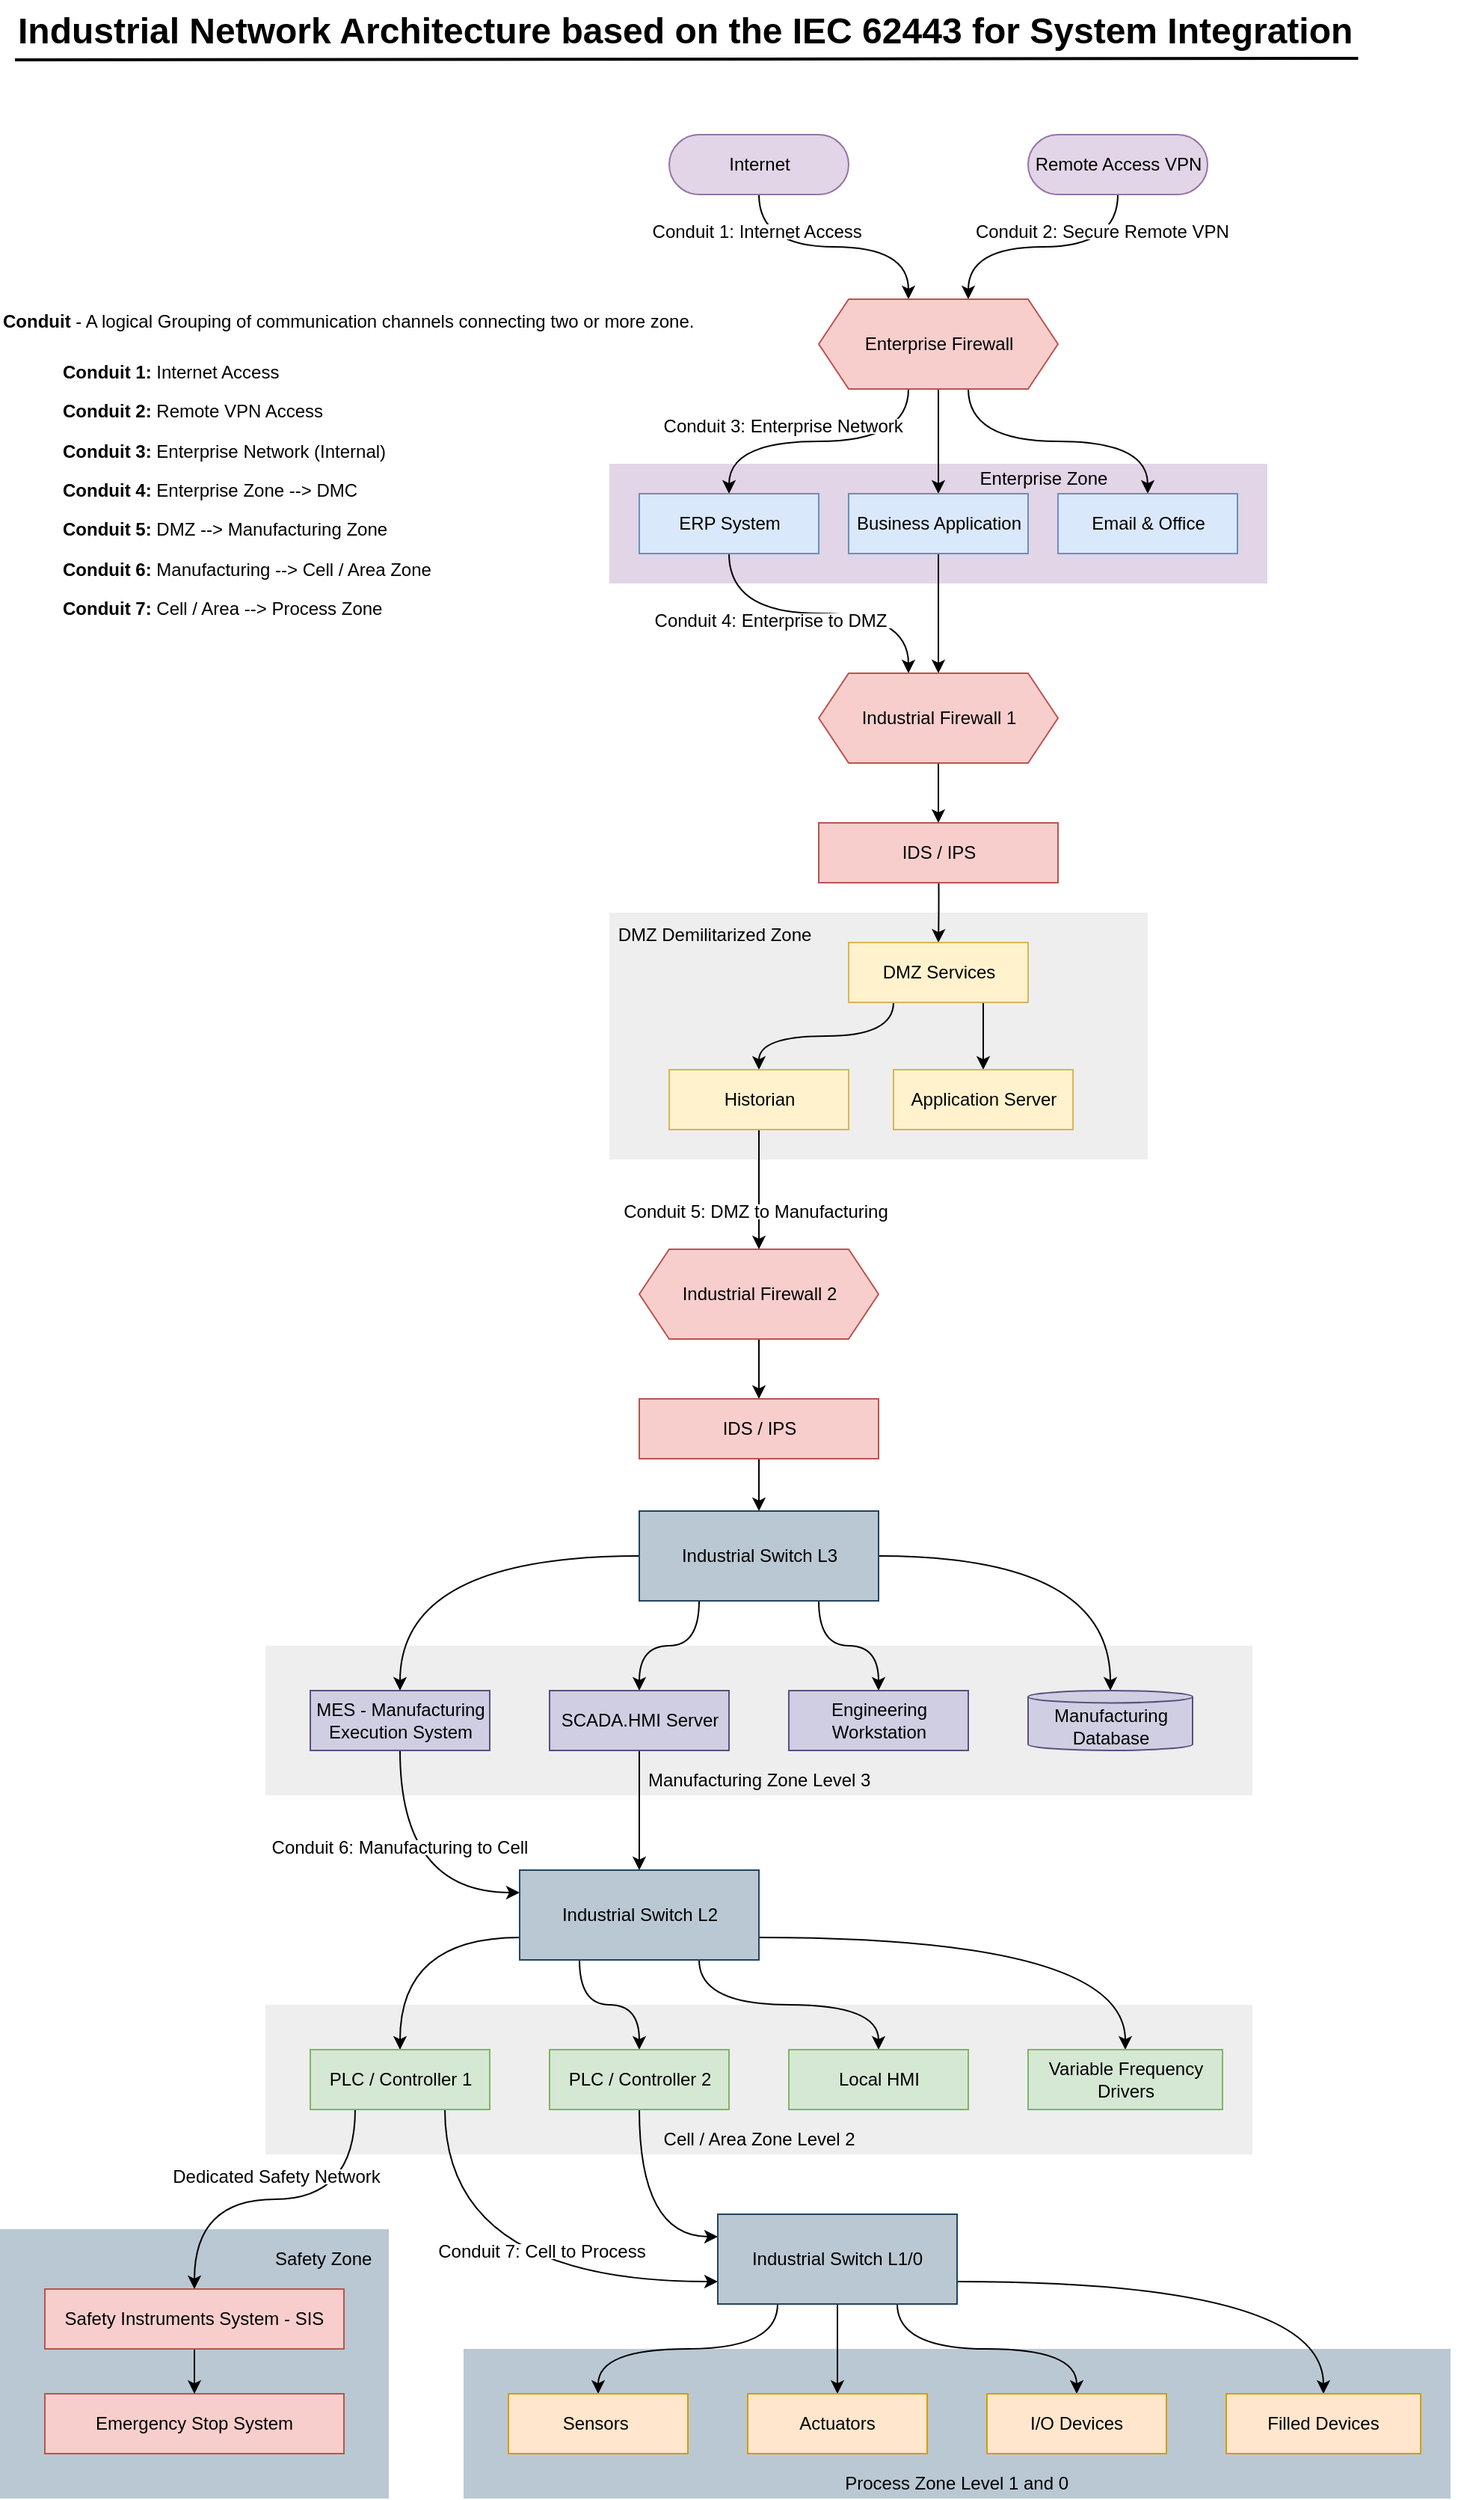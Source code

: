 <mxfile version="28.2.7">
  <diagram name="Page-1" id="w7_LWo2J_dkyxrhRdSya">
    <mxGraphModel dx="2377" dy="1252" grid="1" gridSize="10" guides="1" tooltips="1" connect="1" arrows="1" fold="1" page="1" pageScale="1" pageWidth="1169" pageHeight="1654" background="#FFFFFF" math="0" shadow="0">
      <root>
        <mxCell id="0" />
        <mxCell id="1" parent="0" />
        <mxCell id="YiwYcoI8XhRxnKWuIby4-107" value="" style="group" vertex="1" connectable="0" parent="1">
          <mxGeometry x="100" y="130" width="970" height="1580" as="geometry" />
        </mxCell>
        <mxCell id="YiwYcoI8XhRxnKWuIby4-95" value="" style="rounded=0;whiteSpace=wrap;html=1;fillColor=#bac8d3;strokeColor=none;" vertex="1" parent="YiwYcoI8XhRxnKWuIby4-107">
          <mxGeometry y="1400" width="260" height="180" as="geometry" />
        </mxCell>
        <mxCell id="YiwYcoI8XhRxnKWuIby4-83" value="" style="rounded=0;whiteSpace=wrap;html=1;fillColor=#bac8d3;strokeColor=none;" vertex="1" parent="YiwYcoI8XhRxnKWuIby4-107">
          <mxGeometry x="310" y="1480" width="660" height="100" as="geometry" />
        </mxCell>
        <mxCell id="YiwYcoI8XhRxnKWuIby4-70" value="" style="rounded=0;whiteSpace=wrap;html=1;fillColor=#eeeeee;strokeColor=none;" vertex="1" parent="YiwYcoI8XhRxnKWuIby4-107">
          <mxGeometry x="177.5" y="1250" width="660" height="100" as="geometry" />
        </mxCell>
        <mxCell id="YiwYcoI8XhRxnKWuIby4-62" value="" style="rounded=0;whiteSpace=wrap;html=1;fillColor=#eeeeee;strokeColor=none;" vertex="1" parent="YiwYcoI8XhRxnKWuIby4-107">
          <mxGeometry x="177.5" y="1010" width="660" height="100" as="geometry" />
        </mxCell>
        <mxCell id="YiwYcoI8XhRxnKWuIby4-42" value="" style="rounded=0;whiteSpace=wrap;html=1;fillColor=#eeeeee;strokeColor=none;" vertex="1" parent="YiwYcoI8XhRxnKWuIby4-107">
          <mxGeometry x="407.5" y="520" width="360" height="165" as="geometry" />
        </mxCell>
        <mxCell id="YiwYcoI8XhRxnKWuIby4-11" value="" style="rounded=0;whiteSpace=wrap;html=1;fillColor=#e1d5e7;strokeColor=none;" vertex="1" parent="YiwYcoI8XhRxnKWuIby4-107">
          <mxGeometry x="407.5" y="220" width="440" height="80" as="geometry" />
        </mxCell>
        <mxCell id="YiwYcoI8XhRxnKWuIby4-8" style="edgeStyle=orthogonalEdgeStyle;curved=1;rounded=0;orthogonalLoop=1;jettySize=auto;html=1;exitX=0.5;exitY=1;exitDx=0;exitDy=0;entryX=0.375;entryY=0;entryDx=0;entryDy=0;" edge="1" parent="YiwYcoI8XhRxnKWuIby4-107" source="YiwYcoI8XhRxnKWuIby4-1" target="YiwYcoI8XhRxnKWuIby4-3">
          <mxGeometry relative="1" as="geometry" />
        </mxCell>
        <mxCell id="YiwYcoI8XhRxnKWuIby4-1" value="Internet" style="rounded=1;whiteSpace=wrap;html=1;arcSize=50;fillColor=#e1d5e7;strokeColor=#9673a6;" vertex="1" parent="YiwYcoI8XhRxnKWuIby4-107">
          <mxGeometry x="447.5" width="120" height="40" as="geometry" />
        </mxCell>
        <mxCell id="YiwYcoI8XhRxnKWuIby4-9" style="edgeStyle=orthogonalEdgeStyle;curved=1;rounded=0;orthogonalLoop=1;jettySize=auto;html=1;exitX=0.5;exitY=1;exitDx=0;exitDy=0;entryX=0.625;entryY=0;entryDx=0;entryDy=0;" edge="1" parent="YiwYcoI8XhRxnKWuIby4-107" source="YiwYcoI8XhRxnKWuIby4-2" target="YiwYcoI8XhRxnKWuIby4-3">
          <mxGeometry relative="1" as="geometry" />
        </mxCell>
        <mxCell id="YiwYcoI8XhRxnKWuIby4-2" value="Remote Access VPN" style="rounded=1;whiteSpace=wrap;html=1;arcSize=50;fillColor=#e1d5e7;strokeColor=#9673a6;" vertex="1" parent="YiwYcoI8XhRxnKWuIby4-107">
          <mxGeometry x="687.5" width="120" height="40" as="geometry" />
        </mxCell>
        <mxCell id="YiwYcoI8XhRxnKWuIby4-15" style="edgeStyle=orthogonalEdgeStyle;curved=1;rounded=0;orthogonalLoop=1;jettySize=auto;html=1;exitX=0.5;exitY=1;exitDx=0;exitDy=0;entryX=0.5;entryY=0;entryDx=0;entryDy=0;" edge="1" parent="YiwYcoI8XhRxnKWuIby4-107" source="YiwYcoI8XhRxnKWuIby4-3" target="YiwYcoI8XhRxnKWuIby4-12">
          <mxGeometry relative="1" as="geometry" />
        </mxCell>
        <mxCell id="YiwYcoI8XhRxnKWuIby4-16" style="edgeStyle=orthogonalEdgeStyle;curved=1;rounded=0;orthogonalLoop=1;jettySize=auto;html=1;exitX=0.625;exitY=1;exitDx=0;exitDy=0;entryX=0.5;entryY=0;entryDx=0;entryDy=0;" edge="1" parent="YiwYcoI8XhRxnKWuIby4-107" source="YiwYcoI8XhRxnKWuIby4-3" target="YiwYcoI8XhRxnKWuIby4-13">
          <mxGeometry relative="1" as="geometry" />
        </mxCell>
        <mxCell id="YiwYcoI8XhRxnKWuIby4-17" style="edgeStyle=orthogonalEdgeStyle;curved=1;rounded=0;orthogonalLoop=1;jettySize=auto;html=1;exitX=0.375;exitY=1;exitDx=0;exitDy=0;entryX=0.5;entryY=0;entryDx=0;entryDy=0;" edge="1" parent="YiwYcoI8XhRxnKWuIby4-107" source="YiwYcoI8XhRxnKWuIby4-3" target="YiwYcoI8XhRxnKWuIby4-14">
          <mxGeometry relative="1" as="geometry" />
        </mxCell>
        <mxCell id="YiwYcoI8XhRxnKWuIby4-3" value="Enterprise Firewall" style="shape=hexagon;perimeter=hexagonPerimeter2;whiteSpace=wrap;html=1;fixedSize=1;fillColor=#f8cecc;strokeColor=#b85450;" vertex="1" parent="YiwYcoI8XhRxnKWuIby4-107">
          <mxGeometry x="547.5" y="110" width="160" height="60" as="geometry" />
        </mxCell>
        <mxCell id="YiwYcoI8XhRxnKWuIby4-24" style="edgeStyle=orthogonalEdgeStyle;curved=1;rounded=0;orthogonalLoop=1;jettySize=auto;html=1;exitX=0.5;exitY=1;exitDx=0;exitDy=0;entryX=0.5;entryY=0;entryDx=0;entryDy=0;" edge="1" parent="YiwYcoI8XhRxnKWuIby4-107" source="YiwYcoI8XhRxnKWuIby4-12" target="YiwYcoI8XhRxnKWuIby4-18">
          <mxGeometry relative="1" as="geometry" />
        </mxCell>
        <mxCell id="YiwYcoI8XhRxnKWuIby4-12" value="Business Application" style="rounded=0;whiteSpace=wrap;html=1;fillColor=#dae8fc;strokeColor=#6c8ebf;" vertex="1" parent="YiwYcoI8XhRxnKWuIby4-107">
          <mxGeometry x="567.5" y="240" width="120" height="40" as="geometry" />
        </mxCell>
        <mxCell id="YiwYcoI8XhRxnKWuIby4-13" value="Email &amp;amp; Office" style="rounded=0;whiteSpace=wrap;html=1;fillColor=#dae8fc;strokeColor=#6c8ebf;" vertex="1" parent="YiwYcoI8XhRxnKWuIby4-107">
          <mxGeometry x="707.5" y="240" width="120" height="40" as="geometry" />
        </mxCell>
        <mxCell id="YiwYcoI8XhRxnKWuIby4-25" style="edgeStyle=orthogonalEdgeStyle;curved=1;rounded=0;orthogonalLoop=1;jettySize=auto;html=1;exitX=0.5;exitY=1;exitDx=0;exitDy=0;entryX=0.375;entryY=0;entryDx=0;entryDy=0;" edge="1" parent="YiwYcoI8XhRxnKWuIby4-107" source="YiwYcoI8XhRxnKWuIby4-14" target="YiwYcoI8XhRxnKWuIby4-18">
          <mxGeometry relative="1" as="geometry" />
        </mxCell>
        <mxCell id="YiwYcoI8XhRxnKWuIby4-14" value="ERP System" style="rounded=0;whiteSpace=wrap;html=1;fillColor=#dae8fc;strokeColor=#6c8ebf;" vertex="1" parent="YiwYcoI8XhRxnKWuIby4-107">
          <mxGeometry x="427.5" y="240" width="120" height="40" as="geometry" />
        </mxCell>
        <mxCell id="YiwYcoI8XhRxnKWuIby4-30" style="edgeStyle=orthogonalEdgeStyle;curved=1;rounded=0;orthogonalLoop=1;jettySize=auto;html=1;exitX=0.5;exitY=1;exitDx=0;exitDy=0;" edge="1" parent="YiwYcoI8XhRxnKWuIby4-107" source="YiwYcoI8XhRxnKWuIby4-18" target="YiwYcoI8XhRxnKWuIby4-29">
          <mxGeometry relative="1" as="geometry" />
        </mxCell>
        <mxCell id="YiwYcoI8XhRxnKWuIby4-18" value="Industrial Firewall 1" style="shape=hexagon;perimeter=hexagonPerimeter2;whiteSpace=wrap;html=1;fixedSize=1;fillColor=#f8cecc;strokeColor=#b85450;" vertex="1" parent="YiwYcoI8XhRxnKWuIby4-107">
          <mxGeometry x="547.5" y="360" width="160" height="60" as="geometry" />
        </mxCell>
        <mxCell id="YiwYcoI8XhRxnKWuIby4-19" value="Enterprise Zone" style="text;html=1;whiteSpace=wrap;strokeColor=none;fillColor=none;align=center;verticalAlign=middle;rounded=0;" vertex="1" parent="YiwYcoI8XhRxnKWuIby4-107">
          <mxGeometry x="647.5" y="220" width="100" height="20" as="geometry" />
        </mxCell>
        <mxCell id="YiwYcoI8XhRxnKWuIby4-20" value="Conduit 1: Internet Access&amp;nbsp;" style="text;html=1;whiteSpace=wrap;strokeColor=none;fillColor=default;align=center;verticalAlign=middle;rounded=0;" vertex="1" parent="YiwYcoI8XhRxnKWuIby4-107">
          <mxGeometry x="432.5" y="60" width="150" height="10" as="geometry" />
        </mxCell>
        <mxCell id="YiwYcoI8XhRxnKWuIby4-22" value="Conduit 2: Secure Remote VPN&lt;span style=&quot;white-space: pre;&quot;&gt;&#x9;&lt;/span&gt;&amp;nbsp;" style="text;html=1;whiteSpace=wrap;strokeColor=none;fillColor=default;align=center;verticalAlign=middle;rounded=0;" vertex="1" parent="YiwYcoI8XhRxnKWuIby4-107">
          <mxGeometry x="650" y="60" width="195" height="10" as="geometry" />
        </mxCell>
        <mxCell id="YiwYcoI8XhRxnKWuIby4-23" value="Conduit 3: Enterprise Network&amp;nbsp;" style="text;html=1;whiteSpace=wrap;strokeColor=none;fillColor=default;align=center;verticalAlign=middle;rounded=0;" vertex="1" parent="YiwYcoI8XhRxnKWuIby4-107">
          <mxGeometry x="427.5" y="190" width="195" height="10" as="geometry" />
        </mxCell>
        <mxCell id="YiwYcoI8XhRxnKWuIby4-26" value="Conduit 4: Enterprise to DMZ" style="text;html=1;whiteSpace=wrap;strokeColor=none;fillColor=default;align=center;verticalAlign=middle;rounded=0;" vertex="1" parent="YiwYcoI8XhRxnKWuIby4-107">
          <mxGeometry x="417.5" y="320" width="195" height="10" as="geometry" />
        </mxCell>
        <mxCell id="YiwYcoI8XhRxnKWuIby4-33" style="edgeStyle=orthogonalEdgeStyle;curved=1;rounded=0;orthogonalLoop=1;jettySize=auto;html=1;exitX=0.5;exitY=1;exitDx=0;exitDy=0;entryX=0.5;entryY=0;entryDx=0;entryDy=0;" edge="1" parent="YiwYcoI8XhRxnKWuIby4-107" target="YiwYcoI8XhRxnKWuIby4-32">
          <mxGeometry relative="1" as="geometry">
            <mxPoint x="627.5" y="480" as="sourcePoint" />
          </mxGeometry>
        </mxCell>
        <mxCell id="YiwYcoI8XhRxnKWuIby4-29" value="IDS / IPS" style="rounded=0;whiteSpace=wrap;html=1;fillColor=#f8cecc;strokeColor=#b85450;" vertex="1" parent="YiwYcoI8XhRxnKWuIby4-107">
          <mxGeometry x="547.5" y="460" width="160" height="40" as="geometry" />
        </mxCell>
        <mxCell id="YiwYcoI8XhRxnKWuIby4-38" style="edgeStyle=orthogonalEdgeStyle;curved=1;rounded=0;orthogonalLoop=1;jettySize=auto;html=1;exitX=0.75;exitY=1;exitDx=0;exitDy=0;entryX=0.5;entryY=0;entryDx=0;entryDy=0;" edge="1" parent="YiwYcoI8XhRxnKWuIby4-107" source="YiwYcoI8XhRxnKWuIby4-32" target="YiwYcoI8XhRxnKWuIby4-35">
          <mxGeometry relative="1" as="geometry" />
        </mxCell>
        <mxCell id="YiwYcoI8XhRxnKWuIby4-41" style="edgeStyle=orthogonalEdgeStyle;curved=1;rounded=0;orthogonalLoop=1;jettySize=auto;html=1;exitX=0.25;exitY=1;exitDx=0;exitDy=0;entryX=0.5;entryY=0;entryDx=0;entryDy=0;" edge="1" parent="YiwYcoI8XhRxnKWuIby4-107" source="YiwYcoI8XhRxnKWuIby4-32" target="YiwYcoI8XhRxnKWuIby4-39">
          <mxGeometry relative="1" as="geometry" />
        </mxCell>
        <mxCell id="YiwYcoI8XhRxnKWuIby4-32" value="DMZ Services" style="rounded=0;whiteSpace=wrap;html=1;fillColor=#fff2cc;strokeColor=#d6b656;" vertex="1" parent="YiwYcoI8XhRxnKWuIby4-107">
          <mxGeometry x="567.5" y="540" width="120" height="40" as="geometry" />
        </mxCell>
        <mxCell id="YiwYcoI8XhRxnKWuIby4-35" value="Application Server" style="rounded=0;whiteSpace=wrap;html=1;fillColor=#fff2cc;strokeColor=#d6b656;" vertex="1" parent="YiwYcoI8XhRxnKWuIby4-107">
          <mxGeometry x="597.5" y="625" width="120" height="40" as="geometry" />
        </mxCell>
        <mxCell id="YiwYcoI8XhRxnKWuIby4-48" style="edgeStyle=orthogonalEdgeStyle;curved=1;rounded=0;orthogonalLoop=1;jettySize=auto;html=1;exitX=0.5;exitY=1;exitDx=0;exitDy=0;entryX=0.5;entryY=0;entryDx=0;entryDy=0;" edge="1" parent="YiwYcoI8XhRxnKWuIby4-107" source="YiwYcoI8XhRxnKWuIby4-39" target="YiwYcoI8XhRxnKWuIby4-47">
          <mxGeometry relative="1" as="geometry" />
        </mxCell>
        <mxCell id="YiwYcoI8XhRxnKWuIby4-39" value="Historian" style="rounded=0;whiteSpace=wrap;html=1;fillColor=#fff2cc;strokeColor=#d6b656;" vertex="1" parent="YiwYcoI8XhRxnKWuIby4-107">
          <mxGeometry x="447.5" y="625" width="120" height="40" as="geometry" />
        </mxCell>
        <mxCell id="YiwYcoI8XhRxnKWuIby4-43" value="Conduit 5: DMZ to Manufacturing" style="text;html=1;whiteSpace=wrap;strokeColor=none;fillColor=default;align=center;verticalAlign=middle;rounded=0;" vertex="1" parent="YiwYcoI8XhRxnKWuIby4-107">
          <mxGeometry x="407.5" y="715" width="195" height="10" as="geometry" />
        </mxCell>
        <mxCell id="YiwYcoI8XhRxnKWuIby4-45" value="DMZ Demilitarized Zone" style="text;html=1;whiteSpace=wrap;strokeColor=none;fillColor=none;align=center;verticalAlign=middle;rounded=0;" vertex="1" parent="YiwYcoI8XhRxnKWuIby4-107">
          <mxGeometry x="407.5" y="520" width="140" height="30" as="geometry" />
        </mxCell>
        <mxCell id="YiwYcoI8XhRxnKWuIby4-50" style="edgeStyle=orthogonalEdgeStyle;curved=1;rounded=0;orthogonalLoop=1;jettySize=auto;html=1;exitX=0.5;exitY=1;exitDx=0;exitDy=0;entryX=0.5;entryY=0;entryDx=0;entryDy=0;" edge="1" parent="YiwYcoI8XhRxnKWuIby4-107" source="YiwYcoI8XhRxnKWuIby4-47" target="YiwYcoI8XhRxnKWuIby4-49">
          <mxGeometry relative="1" as="geometry" />
        </mxCell>
        <mxCell id="YiwYcoI8XhRxnKWuIby4-47" value="Industrial Firewall 2" style="shape=hexagon;perimeter=hexagonPerimeter2;whiteSpace=wrap;html=1;fixedSize=1;fillColor=#f8cecc;strokeColor=#b85450;" vertex="1" parent="YiwYcoI8XhRxnKWuIby4-107">
          <mxGeometry x="427.5" y="745" width="160" height="60" as="geometry" />
        </mxCell>
        <mxCell id="YiwYcoI8XhRxnKWuIby4-52" style="edgeStyle=orthogonalEdgeStyle;curved=1;rounded=0;orthogonalLoop=1;jettySize=auto;html=1;exitX=0.5;exitY=1;exitDx=0;exitDy=0;entryX=0.5;entryY=0;entryDx=0;entryDy=0;" edge="1" parent="YiwYcoI8XhRxnKWuIby4-107" source="YiwYcoI8XhRxnKWuIby4-49" target="YiwYcoI8XhRxnKWuIby4-51">
          <mxGeometry relative="1" as="geometry" />
        </mxCell>
        <mxCell id="YiwYcoI8XhRxnKWuIby4-49" value="IDS / IPS" style="rounded=0;whiteSpace=wrap;html=1;fillColor=#f8cecc;strokeColor=#b85450;" vertex="1" parent="YiwYcoI8XhRxnKWuIby4-107">
          <mxGeometry x="427.5" y="845" width="160" height="40" as="geometry" />
        </mxCell>
        <mxCell id="YiwYcoI8XhRxnKWuIby4-58" style="edgeStyle=orthogonalEdgeStyle;curved=1;rounded=0;orthogonalLoop=1;jettySize=auto;html=1;exitX=0.25;exitY=1;exitDx=0;exitDy=0;entryX=0.5;entryY=0;entryDx=0;entryDy=0;" edge="1" parent="YiwYcoI8XhRxnKWuIby4-107" source="YiwYcoI8XhRxnKWuIby4-51" target="YiwYcoI8XhRxnKWuIby4-53">
          <mxGeometry relative="1" as="geometry" />
        </mxCell>
        <mxCell id="YiwYcoI8XhRxnKWuIby4-59" style="edgeStyle=orthogonalEdgeStyle;curved=1;rounded=0;orthogonalLoop=1;jettySize=auto;html=1;exitX=0.75;exitY=1;exitDx=0;exitDy=0;entryX=0.5;entryY=0;entryDx=0;entryDy=0;" edge="1" parent="YiwYcoI8XhRxnKWuIby4-107" source="YiwYcoI8XhRxnKWuIby4-51" target="YiwYcoI8XhRxnKWuIby4-54">
          <mxGeometry relative="1" as="geometry" />
        </mxCell>
        <mxCell id="YiwYcoI8XhRxnKWuIby4-60" style="edgeStyle=orthogonalEdgeStyle;curved=1;rounded=0;orthogonalLoop=1;jettySize=auto;html=1;exitX=1;exitY=0.5;exitDx=0;exitDy=0;" edge="1" parent="YiwYcoI8XhRxnKWuIby4-107" source="YiwYcoI8XhRxnKWuIby4-51" target="YiwYcoI8XhRxnKWuIby4-57">
          <mxGeometry relative="1" as="geometry" />
        </mxCell>
        <mxCell id="YiwYcoI8XhRxnKWuIby4-61" style="edgeStyle=orthogonalEdgeStyle;curved=1;rounded=0;orthogonalLoop=1;jettySize=auto;html=1;exitX=0;exitY=0.5;exitDx=0;exitDy=0;" edge="1" parent="YiwYcoI8XhRxnKWuIby4-107" source="YiwYcoI8XhRxnKWuIby4-51" target="YiwYcoI8XhRxnKWuIby4-55">
          <mxGeometry relative="1" as="geometry" />
        </mxCell>
        <mxCell id="YiwYcoI8XhRxnKWuIby4-51" value="Industrial Switch L3" style="rounded=0;whiteSpace=wrap;html=1;fillColor=#bac8d3;strokeColor=#23445d;" vertex="1" parent="YiwYcoI8XhRxnKWuIby4-107">
          <mxGeometry x="427.5" y="920" width="160" height="60" as="geometry" />
        </mxCell>
        <mxCell id="YiwYcoI8XhRxnKWuIby4-67" style="edgeStyle=orthogonalEdgeStyle;curved=1;rounded=0;orthogonalLoop=1;jettySize=auto;html=1;exitX=0.5;exitY=1;exitDx=0;exitDy=0;entryX=0.5;entryY=0;entryDx=0;entryDy=0;" edge="1" parent="YiwYcoI8XhRxnKWuIby4-107" source="YiwYcoI8XhRxnKWuIby4-53" target="YiwYcoI8XhRxnKWuIby4-65">
          <mxGeometry relative="1" as="geometry" />
        </mxCell>
        <mxCell id="YiwYcoI8XhRxnKWuIby4-53" value="SCADA.HMI Server" style="rounded=0;whiteSpace=wrap;html=1;fillColor=#d0cee2;strokeColor=#56517e;" vertex="1" parent="YiwYcoI8XhRxnKWuIby4-107">
          <mxGeometry x="367.5" y="1040" width="120" height="40" as="geometry" />
        </mxCell>
        <mxCell id="YiwYcoI8XhRxnKWuIby4-54" value="Engineering Workstation" style="rounded=0;whiteSpace=wrap;html=1;fillColor=#d0cee2;strokeColor=#56517e;" vertex="1" parent="YiwYcoI8XhRxnKWuIby4-107">
          <mxGeometry x="527.5" y="1040" width="120" height="40" as="geometry" />
        </mxCell>
        <mxCell id="YiwYcoI8XhRxnKWuIby4-68" style="edgeStyle=orthogonalEdgeStyle;curved=1;rounded=0;orthogonalLoop=1;jettySize=auto;html=1;exitX=0.5;exitY=1;exitDx=0;exitDy=0;entryX=0;entryY=0.25;entryDx=0;entryDy=0;" edge="1" parent="YiwYcoI8XhRxnKWuIby4-107" source="YiwYcoI8XhRxnKWuIby4-55" target="YiwYcoI8XhRxnKWuIby4-65">
          <mxGeometry relative="1" as="geometry" />
        </mxCell>
        <mxCell id="YiwYcoI8XhRxnKWuIby4-55" value="MES - Manufacturing Execution System" style="rounded=0;whiteSpace=wrap;html=1;fillColor=#d0cee2;strokeColor=#56517e;" vertex="1" parent="YiwYcoI8XhRxnKWuIby4-107">
          <mxGeometry x="207.5" y="1040" width="120" height="40" as="geometry" />
        </mxCell>
        <mxCell id="YiwYcoI8XhRxnKWuIby4-57" value="Manufacturing Database" style="shape=cylinder3;whiteSpace=wrap;html=1;boundedLbl=1;backgroundOutline=1;size=4.111;fillColor=#d0cee2;strokeColor=#56517e;" vertex="1" parent="YiwYcoI8XhRxnKWuIby4-107">
          <mxGeometry x="687.5" y="1040" width="110" height="40" as="geometry" />
        </mxCell>
        <mxCell id="YiwYcoI8XhRxnKWuIby4-63" value="Manufacturing Zone Level 3&amp;nbsp;" style="text;html=1;whiteSpace=wrap;strokeColor=none;fillColor=none;align=center;verticalAlign=middle;rounded=0;" vertex="1" parent="YiwYcoI8XhRxnKWuIby4-107">
          <mxGeometry x="427.5" y="1090" width="162.5" height="20" as="geometry" />
        </mxCell>
        <mxCell id="YiwYcoI8XhRxnKWuIby4-78" style="edgeStyle=orthogonalEdgeStyle;curved=1;rounded=0;orthogonalLoop=1;jettySize=auto;html=1;exitX=0;exitY=0.75;exitDx=0;exitDy=0;" edge="1" parent="YiwYcoI8XhRxnKWuIby4-107" source="YiwYcoI8XhRxnKWuIby4-65" target="YiwYcoI8XhRxnKWuIby4-73">
          <mxGeometry relative="1" as="geometry" />
        </mxCell>
        <mxCell id="YiwYcoI8XhRxnKWuIby4-79" style="edgeStyle=orthogonalEdgeStyle;curved=1;rounded=0;orthogonalLoop=1;jettySize=auto;html=1;exitX=0.25;exitY=1;exitDx=0;exitDy=0;entryX=0.5;entryY=0;entryDx=0;entryDy=0;" edge="1" parent="YiwYcoI8XhRxnKWuIby4-107" source="YiwYcoI8XhRxnKWuIby4-65" target="YiwYcoI8XhRxnKWuIby4-71">
          <mxGeometry relative="1" as="geometry" />
        </mxCell>
        <mxCell id="YiwYcoI8XhRxnKWuIby4-80" style="edgeStyle=orthogonalEdgeStyle;curved=1;rounded=0;orthogonalLoop=1;jettySize=auto;html=1;exitX=0.75;exitY=1;exitDx=0;exitDy=0;entryX=0.5;entryY=0;entryDx=0;entryDy=0;" edge="1" parent="YiwYcoI8XhRxnKWuIby4-107" source="YiwYcoI8XhRxnKWuIby4-65" target="YiwYcoI8XhRxnKWuIby4-72">
          <mxGeometry relative="1" as="geometry" />
        </mxCell>
        <mxCell id="YiwYcoI8XhRxnKWuIby4-81" style="edgeStyle=orthogonalEdgeStyle;curved=1;rounded=0;orthogonalLoop=1;jettySize=auto;html=1;exitX=1;exitY=0.75;exitDx=0;exitDy=0;entryX=0.5;entryY=0;entryDx=0;entryDy=0;" edge="1" parent="YiwYcoI8XhRxnKWuIby4-107" source="YiwYcoI8XhRxnKWuIby4-65" target="YiwYcoI8XhRxnKWuIby4-76">
          <mxGeometry relative="1" as="geometry" />
        </mxCell>
        <mxCell id="YiwYcoI8XhRxnKWuIby4-65" value="Industrial Switch L2" style="rounded=0;whiteSpace=wrap;html=1;fillColor=#bac8d3;strokeColor=#23445d;" vertex="1" parent="YiwYcoI8XhRxnKWuIby4-107">
          <mxGeometry x="347.5" y="1160" width="160" height="60" as="geometry" />
        </mxCell>
        <mxCell id="YiwYcoI8XhRxnKWuIby4-69" value="Conduit 6: Manufacturing to Cell" style="text;html=1;whiteSpace=wrap;strokeColor=none;fillColor=default;align=center;verticalAlign=middle;rounded=0;" vertex="1" parent="YiwYcoI8XhRxnKWuIby4-107">
          <mxGeometry x="170" y="1140" width="195" height="10" as="geometry" />
        </mxCell>
        <mxCell id="YiwYcoI8XhRxnKWuIby4-90" style="edgeStyle=orthogonalEdgeStyle;curved=1;rounded=0;orthogonalLoop=1;jettySize=auto;html=1;exitX=0.5;exitY=1;exitDx=0;exitDy=0;entryX=0;entryY=0.25;entryDx=0;entryDy=0;" edge="1" parent="YiwYcoI8XhRxnKWuIby4-107" source="YiwYcoI8XhRxnKWuIby4-71" target="YiwYcoI8XhRxnKWuIby4-82">
          <mxGeometry relative="1" as="geometry" />
        </mxCell>
        <mxCell id="YiwYcoI8XhRxnKWuIby4-71" value="PLC / Controller 2" style="rounded=0;whiteSpace=wrap;html=1;fillColor=#d5e8d4;strokeColor=#82b366;" vertex="1" parent="YiwYcoI8XhRxnKWuIby4-107">
          <mxGeometry x="367.5" y="1280" width="120" height="40" as="geometry" />
        </mxCell>
        <mxCell id="YiwYcoI8XhRxnKWuIby4-72" value="Local HMI" style="rounded=0;whiteSpace=wrap;html=1;fillColor=#d5e8d4;strokeColor=#82b366;" vertex="1" parent="YiwYcoI8XhRxnKWuIby4-107">
          <mxGeometry x="527.5" y="1280" width="120" height="40" as="geometry" />
        </mxCell>
        <mxCell id="YiwYcoI8XhRxnKWuIby4-91" style="edgeStyle=orthogonalEdgeStyle;curved=1;rounded=0;orthogonalLoop=1;jettySize=auto;html=1;exitX=0.75;exitY=1;exitDx=0;exitDy=0;entryX=0;entryY=0.75;entryDx=0;entryDy=0;" edge="1" parent="YiwYcoI8XhRxnKWuIby4-107" source="YiwYcoI8XhRxnKWuIby4-73" target="YiwYcoI8XhRxnKWuIby4-82">
          <mxGeometry relative="1" as="geometry" />
        </mxCell>
        <mxCell id="YiwYcoI8XhRxnKWuIby4-98" style="edgeStyle=orthogonalEdgeStyle;curved=1;rounded=0;orthogonalLoop=1;jettySize=auto;html=1;exitX=0.25;exitY=1;exitDx=0;exitDy=0;entryX=0.5;entryY=0;entryDx=0;entryDy=0;" edge="1" parent="YiwYcoI8XhRxnKWuIby4-107" source="YiwYcoI8XhRxnKWuIby4-73" target="YiwYcoI8XhRxnKWuIby4-97">
          <mxGeometry relative="1" as="geometry" />
        </mxCell>
        <mxCell id="YiwYcoI8XhRxnKWuIby4-73" value="PLC / Controller 1" style="rounded=0;whiteSpace=wrap;html=1;fillColor=#d5e8d4;strokeColor=#82b366;" vertex="1" parent="YiwYcoI8XhRxnKWuIby4-107">
          <mxGeometry x="207.5" y="1280" width="120" height="40" as="geometry" />
        </mxCell>
        <mxCell id="YiwYcoI8XhRxnKWuIby4-75" value="Cell / Area Zone Level 2&amp;nbsp;" style="text;html=1;whiteSpace=wrap;strokeColor=none;fillColor=none;align=center;verticalAlign=middle;rounded=0;" vertex="1" parent="YiwYcoI8XhRxnKWuIby4-107">
          <mxGeometry x="427.5" y="1330" width="162.5" height="20" as="geometry" />
        </mxCell>
        <mxCell id="YiwYcoI8XhRxnKWuIby4-76" value="Variable Frequency Drivers" style="rounded=0;whiteSpace=wrap;html=1;fillColor=#d5e8d4;strokeColor=#82b366;" vertex="1" parent="YiwYcoI8XhRxnKWuIby4-107">
          <mxGeometry x="687.5" y="1280" width="130" height="40" as="geometry" />
        </mxCell>
        <mxCell id="YiwYcoI8XhRxnKWuIby4-89" style="edgeStyle=orthogonalEdgeStyle;curved=1;rounded=0;orthogonalLoop=1;jettySize=auto;html=1;exitX=0.5;exitY=1;exitDx=0;exitDy=0;entryX=0.5;entryY=0;entryDx=0;entryDy=0;" edge="1" parent="YiwYcoI8XhRxnKWuIby4-107" source="YiwYcoI8XhRxnKWuIby4-82" target="YiwYcoI8XhRxnKWuIby4-84">
          <mxGeometry relative="1" as="geometry" />
        </mxCell>
        <mxCell id="YiwYcoI8XhRxnKWuIby4-92" style="edgeStyle=orthogonalEdgeStyle;curved=1;rounded=0;orthogonalLoop=1;jettySize=auto;html=1;exitX=0.25;exitY=1;exitDx=0;exitDy=0;" edge="1" parent="YiwYcoI8XhRxnKWuIby4-107" source="YiwYcoI8XhRxnKWuIby4-82" target="YiwYcoI8XhRxnKWuIby4-86">
          <mxGeometry relative="1" as="geometry" />
        </mxCell>
        <mxCell id="YiwYcoI8XhRxnKWuIby4-93" style="edgeStyle=orthogonalEdgeStyle;curved=1;rounded=0;orthogonalLoop=1;jettySize=auto;html=1;exitX=0.75;exitY=1;exitDx=0;exitDy=0;" edge="1" parent="YiwYcoI8XhRxnKWuIby4-107" source="YiwYcoI8XhRxnKWuIby4-82" target="YiwYcoI8XhRxnKWuIby4-85">
          <mxGeometry relative="1" as="geometry" />
        </mxCell>
        <mxCell id="YiwYcoI8XhRxnKWuIby4-94" style="edgeStyle=orthogonalEdgeStyle;curved=1;rounded=0;orthogonalLoop=1;jettySize=auto;html=1;exitX=1;exitY=0.75;exitDx=0;exitDy=0;" edge="1" parent="YiwYcoI8XhRxnKWuIby4-107" source="YiwYcoI8XhRxnKWuIby4-82" target="YiwYcoI8XhRxnKWuIby4-88">
          <mxGeometry relative="1" as="geometry" />
        </mxCell>
        <mxCell id="YiwYcoI8XhRxnKWuIby4-82" value="Industrial Switch L1/0" style="rounded=0;whiteSpace=wrap;html=1;fillColor=#bac8d3;strokeColor=#23445d;" vertex="1" parent="YiwYcoI8XhRxnKWuIby4-107">
          <mxGeometry x="480" y="1390" width="160" height="60" as="geometry" />
        </mxCell>
        <mxCell id="YiwYcoI8XhRxnKWuIby4-84" value="Actuators" style="rounded=0;whiteSpace=wrap;html=1;fillColor=#ffe6cc;strokeColor=#d79b00;" vertex="1" parent="YiwYcoI8XhRxnKWuIby4-107">
          <mxGeometry x="500" y="1510" width="120" height="40" as="geometry" />
        </mxCell>
        <mxCell id="YiwYcoI8XhRxnKWuIby4-85" value="I/O Devices" style="rounded=0;whiteSpace=wrap;html=1;fillColor=#ffe6cc;strokeColor=#d79b00;" vertex="1" parent="YiwYcoI8XhRxnKWuIby4-107">
          <mxGeometry x="660" y="1510" width="120" height="40" as="geometry" />
        </mxCell>
        <mxCell id="YiwYcoI8XhRxnKWuIby4-86" value="Sensors&amp;nbsp;" style="rounded=0;whiteSpace=wrap;html=1;fillColor=#ffe6cc;strokeColor=#d79b00;" vertex="1" parent="YiwYcoI8XhRxnKWuIby4-107">
          <mxGeometry x="340" y="1510" width="120" height="40" as="geometry" />
        </mxCell>
        <mxCell id="YiwYcoI8XhRxnKWuIby4-87" value="Process Zone Level 1 and 0&amp;nbsp;" style="text;html=1;whiteSpace=wrap;strokeColor=none;fillColor=none;align=center;verticalAlign=middle;rounded=0;" vertex="1" parent="YiwYcoI8XhRxnKWuIby4-107">
          <mxGeometry x="560" y="1560" width="162.5" height="20" as="geometry" />
        </mxCell>
        <mxCell id="YiwYcoI8XhRxnKWuIby4-88" value="Filled Devices" style="rounded=0;whiteSpace=wrap;html=1;fillColor=#ffe6cc;strokeColor=#d79b00;" vertex="1" parent="YiwYcoI8XhRxnKWuIby4-107">
          <mxGeometry x="820" y="1510" width="130" height="40" as="geometry" />
        </mxCell>
        <mxCell id="YiwYcoI8XhRxnKWuIby4-96" value="Emergency Stop System" style="rounded=0;whiteSpace=wrap;html=1;fillColor=#f8cecc;strokeColor=#b85450;" vertex="1" parent="YiwYcoI8XhRxnKWuIby4-107">
          <mxGeometry x="30" y="1510" width="200" height="40" as="geometry" />
        </mxCell>
        <mxCell id="YiwYcoI8XhRxnKWuIby4-102" style="edgeStyle=orthogonalEdgeStyle;curved=1;rounded=0;orthogonalLoop=1;jettySize=auto;html=1;exitX=0.5;exitY=1;exitDx=0;exitDy=0;" edge="1" parent="YiwYcoI8XhRxnKWuIby4-107" source="YiwYcoI8XhRxnKWuIby4-97" target="YiwYcoI8XhRxnKWuIby4-96">
          <mxGeometry relative="1" as="geometry" />
        </mxCell>
        <mxCell id="YiwYcoI8XhRxnKWuIby4-97" value="Safety Instruments System - SIS" style="rounded=0;whiteSpace=wrap;html=1;fillColor=#f8cecc;strokeColor=#b85450;" vertex="1" parent="YiwYcoI8XhRxnKWuIby4-107">
          <mxGeometry x="30" y="1440" width="200" height="40" as="geometry" />
        </mxCell>
        <mxCell id="YiwYcoI8XhRxnKWuIby4-99" value="Conduit 7: Cell to Process" style="text;html=1;whiteSpace=wrap;strokeColor=none;fillColor=default;align=center;verticalAlign=middle;rounded=0;" vertex="1" parent="YiwYcoI8XhRxnKWuIby4-107">
          <mxGeometry x="265" y="1410" width="195" height="10" as="geometry" />
        </mxCell>
        <mxCell id="YiwYcoI8XhRxnKWuIby4-101" value="Dedicated Safety Network" style="text;html=1;whiteSpace=wrap;strokeColor=none;fillColor=default;align=center;verticalAlign=middle;rounded=0;" vertex="1" parent="YiwYcoI8XhRxnKWuIby4-107">
          <mxGeometry x="110" y="1360" width="150" height="10" as="geometry" />
        </mxCell>
        <mxCell id="YiwYcoI8XhRxnKWuIby4-103" value="Safety Zone&amp;nbsp;" style="text;html=1;whiteSpace=wrap;strokeColor=none;fillColor=none;align=center;verticalAlign=middle;rounded=0;" vertex="1" parent="YiwYcoI8XhRxnKWuIby4-107">
          <mxGeometry x="177.5" y="1410" width="80" height="20" as="geometry" />
        </mxCell>
        <mxCell id="YiwYcoI8XhRxnKWuIby4-112" value="&lt;h1 style=&quot;margin-top: 0px;&quot;&gt;&lt;font style=&quot;font-size: 12px;&quot;&gt;Conduit &lt;span style=&quot;font-weight: normal;&quot;&gt;- A logical Grouping of communication channels connecting two or more zone.&lt;/span&gt;&lt;/font&gt;&lt;/h1&gt;&lt;blockquote style=&quot;margin: 0 0 0 40px; border: none; padding: 0px;&quot;&gt;&lt;p&gt;&lt;span style=&quot;text-align: center;&quot;&gt;&lt;font&gt;&lt;b&gt;Conduit 1:&lt;/b&gt; Internet Access&amp;nbsp;&lt;/font&gt;&lt;/span&gt;&lt;/p&gt;&lt;p&gt;&lt;font&gt;&lt;span style=&quot;text-align: center;&quot;&gt;&lt;b&gt;Conduit 2:&lt;/b&gt;&amp;nbsp;Remote VPN Access&lt;/span&gt;&lt;/font&gt;&lt;/p&gt;&lt;p&gt;&lt;b style=&quot;background-color: transparent; color: light-dark(rgb(0, 0, 0), rgb(255, 255, 255)); text-align: center;&quot;&gt;Conduit 3:&lt;/b&gt;&lt;span style=&quot;background-color: transparent; color: light-dark(rgb(0, 0, 0), rgb(255, 255, 255)); text-align: center;&quot;&gt;&amp;nbsp;Enterprise Network (Internal)&lt;/span&gt;&lt;span style=&quot;background-color: transparent; color: light-dark(rgb(0, 0, 0), rgb(255, 255, 255)); text-align: center;&quot;&gt;&amp;nbsp;&lt;/span&gt;&lt;/p&gt;&lt;p&gt;&lt;b style=&quot;background-color: transparent; color: light-dark(rgb(0, 0, 0), rgb(255, 255, 255)); text-align: center;&quot;&gt;Conduit 4:&lt;/b&gt;&lt;span style=&quot;background-color: transparent; color: light-dark(rgb(0, 0, 0), rgb(255, 255, 255)); text-align: center;&quot;&gt;&amp;nbsp;Enterprise Zone --&amp;gt; DMC&lt;/span&gt;&lt;/p&gt;&lt;p&gt;&lt;b style=&quot;background-color: transparent; color: light-dark(rgb(0, 0, 0), rgb(255, 255, 255)); text-align: center;&quot;&gt;Conduit 5:&lt;/b&gt;&lt;span style=&quot;background-color: transparent; color: light-dark(rgb(0, 0, 0), rgb(255, 255, 255)); text-align: center;&quot;&gt;&amp;nbsp;DMZ --&amp;gt; Manufacturing Zone&lt;/span&gt;&lt;/p&gt;&lt;p&gt;&lt;b style=&quot;background-color: transparent; color: light-dark(rgb(0, 0, 0), rgb(255, 255, 255)); text-align: center;&quot;&gt;Conduit 6:&lt;/b&gt;&lt;span style=&quot;background-color: transparent; color: light-dark(rgb(0, 0, 0), rgb(255, 255, 255)); text-align: center;&quot;&gt;&amp;nbsp;&lt;/span&gt;&lt;span style=&quot;text-align: center; background-color: transparent; color: light-dark(rgb(0, 0, 0), rgb(255, 255, 255));&quot;&gt;Manufacturing&lt;/span&gt;&lt;span style=&quot;text-align: center; background-color: transparent; color: light-dark(rgb(0, 0, 0), rgb(255, 255, 255));&quot;&gt;&amp;nbsp;--&amp;gt; Cell / Area Zone&lt;/span&gt;&lt;/p&gt;&lt;p&gt;&lt;b style=&quot;background-color: transparent; color: light-dark(rgb(0, 0, 0), rgb(255, 255, 255)); text-align: center;&quot;&gt;Conduit 7:&lt;/b&gt;&lt;span style=&quot;background-color: transparent; color: light-dark(rgb(0, 0, 0), rgb(255, 255, 255)); text-align: center;&quot;&gt;&amp;nbsp;Cell / Area --&amp;gt; Process Zone&lt;/span&gt;&lt;/p&gt;&lt;/blockquote&gt;" style="text;html=1;whiteSpace=wrap;overflow=hidden;rounded=0;" vertex="1" parent="YiwYcoI8XhRxnKWuIby4-107">
          <mxGeometry y="100" width="470" height="310" as="geometry" />
        </mxCell>
        <mxCell id="YiwYcoI8XhRxnKWuIby4-108" value="&lt;h1 style=&quot;margin-top: 0px;&quot;&gt;Industrial Network Architecture based on the IEC 62443 for System Integration&lt;/h1&gt;" style="text;html=1;whiteSpace=wrap;overflow=hidden;rounded=0;" vertex="1" parent="1">
          <mxGeometry x="110" y="40" width="970" height="40" as="geometry" />
        </mxCell>
        <mxCell id="YiwYcoI8XhRxnKWuIby4-111" value="" style="endArrow=none;html=1;rounded=0;curved=1;entryX=0;entryY=1;entryDx=0;entryDy=0;exitX=0.926;exitY=0.975;exitDx=0;exitDy=0;exitPerimeter=0;strokeWidth=2;" edge="1" parent="1" source="YiwYcoI8XhRxnKWuIby4-108" target="YiwYcoI8XhRxnKWuIby4-108">
          <mxGeometry width="50" height="50" relative="1" as="geometry">
            <mxPoint x="760" y="240" as="sourcePoint" />
            <mxPoint x="810" y="190" as="targetPoint" />
          </mxGeometry>
        </mxCell>
      </root>
    </mxGraphModel>
  </diagram>
</mxfile>
